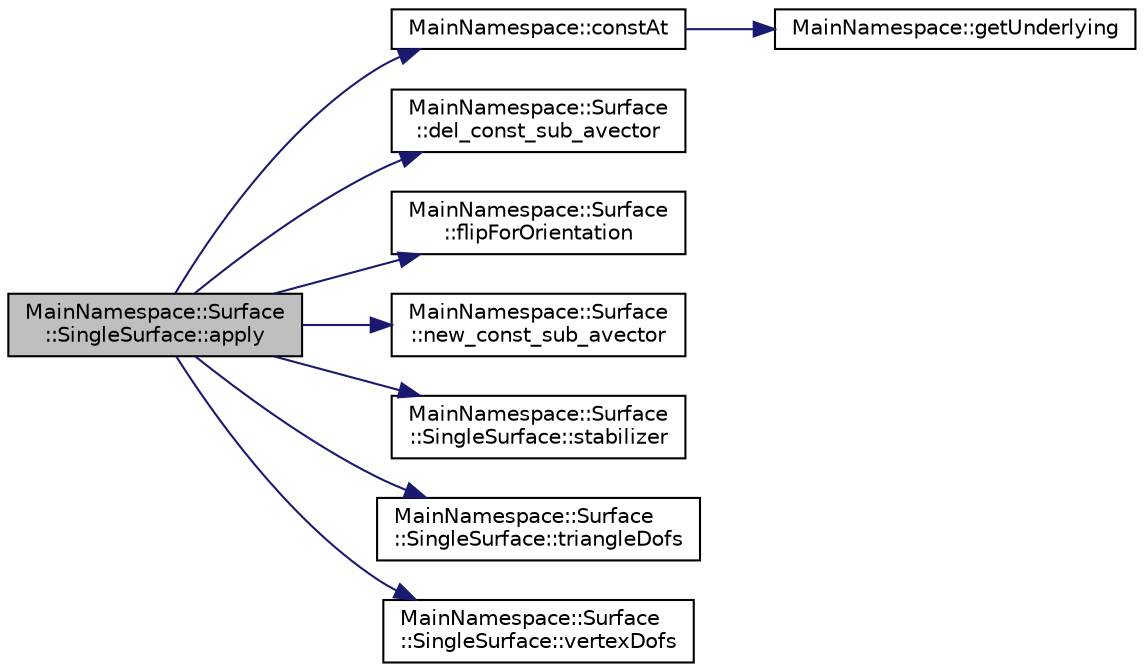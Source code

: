digraph "MainNamespace::Surface::SingleSurface::apply"
{
 // INTERACTIVE_SVG=YES
 // LATEX_PDF_SIZE
  edge [fontname="Helvetica",fontsize="10",labelfontname="Helvetica",labelfontsize="10"];
  node [fontname="Helvetica",fontsize="10",shape=record];
  rankdir="LR";
  Node1 [label="MainNamespace::Surface\l::SingleSurface::apply",height=0.2,width=0.4,color="black", fillcolor="grey75", style="filled", fontcolor="black",tooltip="Apply the (scaled) Calderón operator (previously constructed) to the source vector,..."];
  Node1 -> Node2 [color="midnightblue",fontsize="10",style="solid",fontname="Helvetica"];
  Node2 [label="MainNamespace::constAt",height=0.2,width=0.4,color="black", fillcolor="white", style="filled",URL="$namespace_main_namespace.html#a85b811ee0af1eea8ab8cbabb1f200e9d",tooltip=" "];
  Node2 -> Node3 [color="midnightblue",fontsize="10",style="solid",fontname="Helvetica"];
  Node3 [label="MainNamespace::getUnderlying",height=0.2,width=0.4,color="black", fillcolor="white", style="filled",URL="$namespace_main_namespace.html#af2bdf8b63f748b11f1bb616b59890873",tooltip=" "];
  Node1 -> Node4 [color="midnightblue",fontsize="10",style="solid",fontname="Helvetica"];
  Node4 [label="MainNamespace::Surface\l::del_const_sub_avector",height=0.2,width=0.4,color="black", fillcolor="white", style="filled",URL="$namespace_main_namespace_1_1_surface.html#a87d1cf457ea557719602c0fa146bb5d8",tooltip=" "];
  Node1 -> Node5 [color="midnightblue",fontsize="10",style="solid",fontname="Helvetica"];
  Node5 [label="MainNamespace::Surface\l::flipForOrientation",height=0.2,width=0.4,color="black", fillcolor="white", style="filled",URL="$namespace_main_namespace_1_1_surface.html#a28f7f6dcbbc4ddd8c3944c19f6f6e846",tooltip=" "];
  Node1 -> Node6 [color="midnightblue",fontsize="10",style="solid",fontname="Helvetica"];
  Node6 [label="MainNamespace::Surface\l::new_const_sub_avector",height=0.2,width=0.4,color="black", fillcolor="white", style="filled",URL="$namespace_main_namespace_1_1_surface.html#a2a1d5e2354fdae877885c0e041fd0f34",tooltip=" "];
  Node1 -> Node7 [color="midnightblue",fontsize="10",style="solid",fontname="Helvetica"];
  Node7 [label="MainNamespace::Surface\l::SingleSurface::stabilizer",height=0.2,width=0.4,color="black", fillcolor="white", style="filled",URL="$class_main_namespace_1_1_surface_1_1_single_surface.html#a7d8e039812cd3719b07f14d641af0c2d",tooltip="Getter."];
  Node1 -> Node8 [color="midnightblue",fontsize="10",style="solid",fontname="Helvetica"];
  Node8 [label="MainNamespace::Surface\l::SingleSurface::triangleDofs",height=0.2,width=0.4,color="black", fillcolor="white", style="filled",URL="$class_main_namespace_1_1_surface_1_1_single_surface.html#ab8312d4fb49958ca18e9286726a4807f",tooltip="Getter."];
  Node1 -> Node9 [color="midnightblue",fontsize="10",style="solid",fontname="Helvetica"];
  Node9 [label="MainNamespace::Surface\l::SingleSurface::vertexDofs",height=0.2,width=0.4,color="black", fillcolor="white", style="filled",URL="$class_main_namespace_1_1_surface_1_1_single_surface.html#ae92b5553e908e57c25c2ebbf4bf94850",tooltip="Getter."];
}
